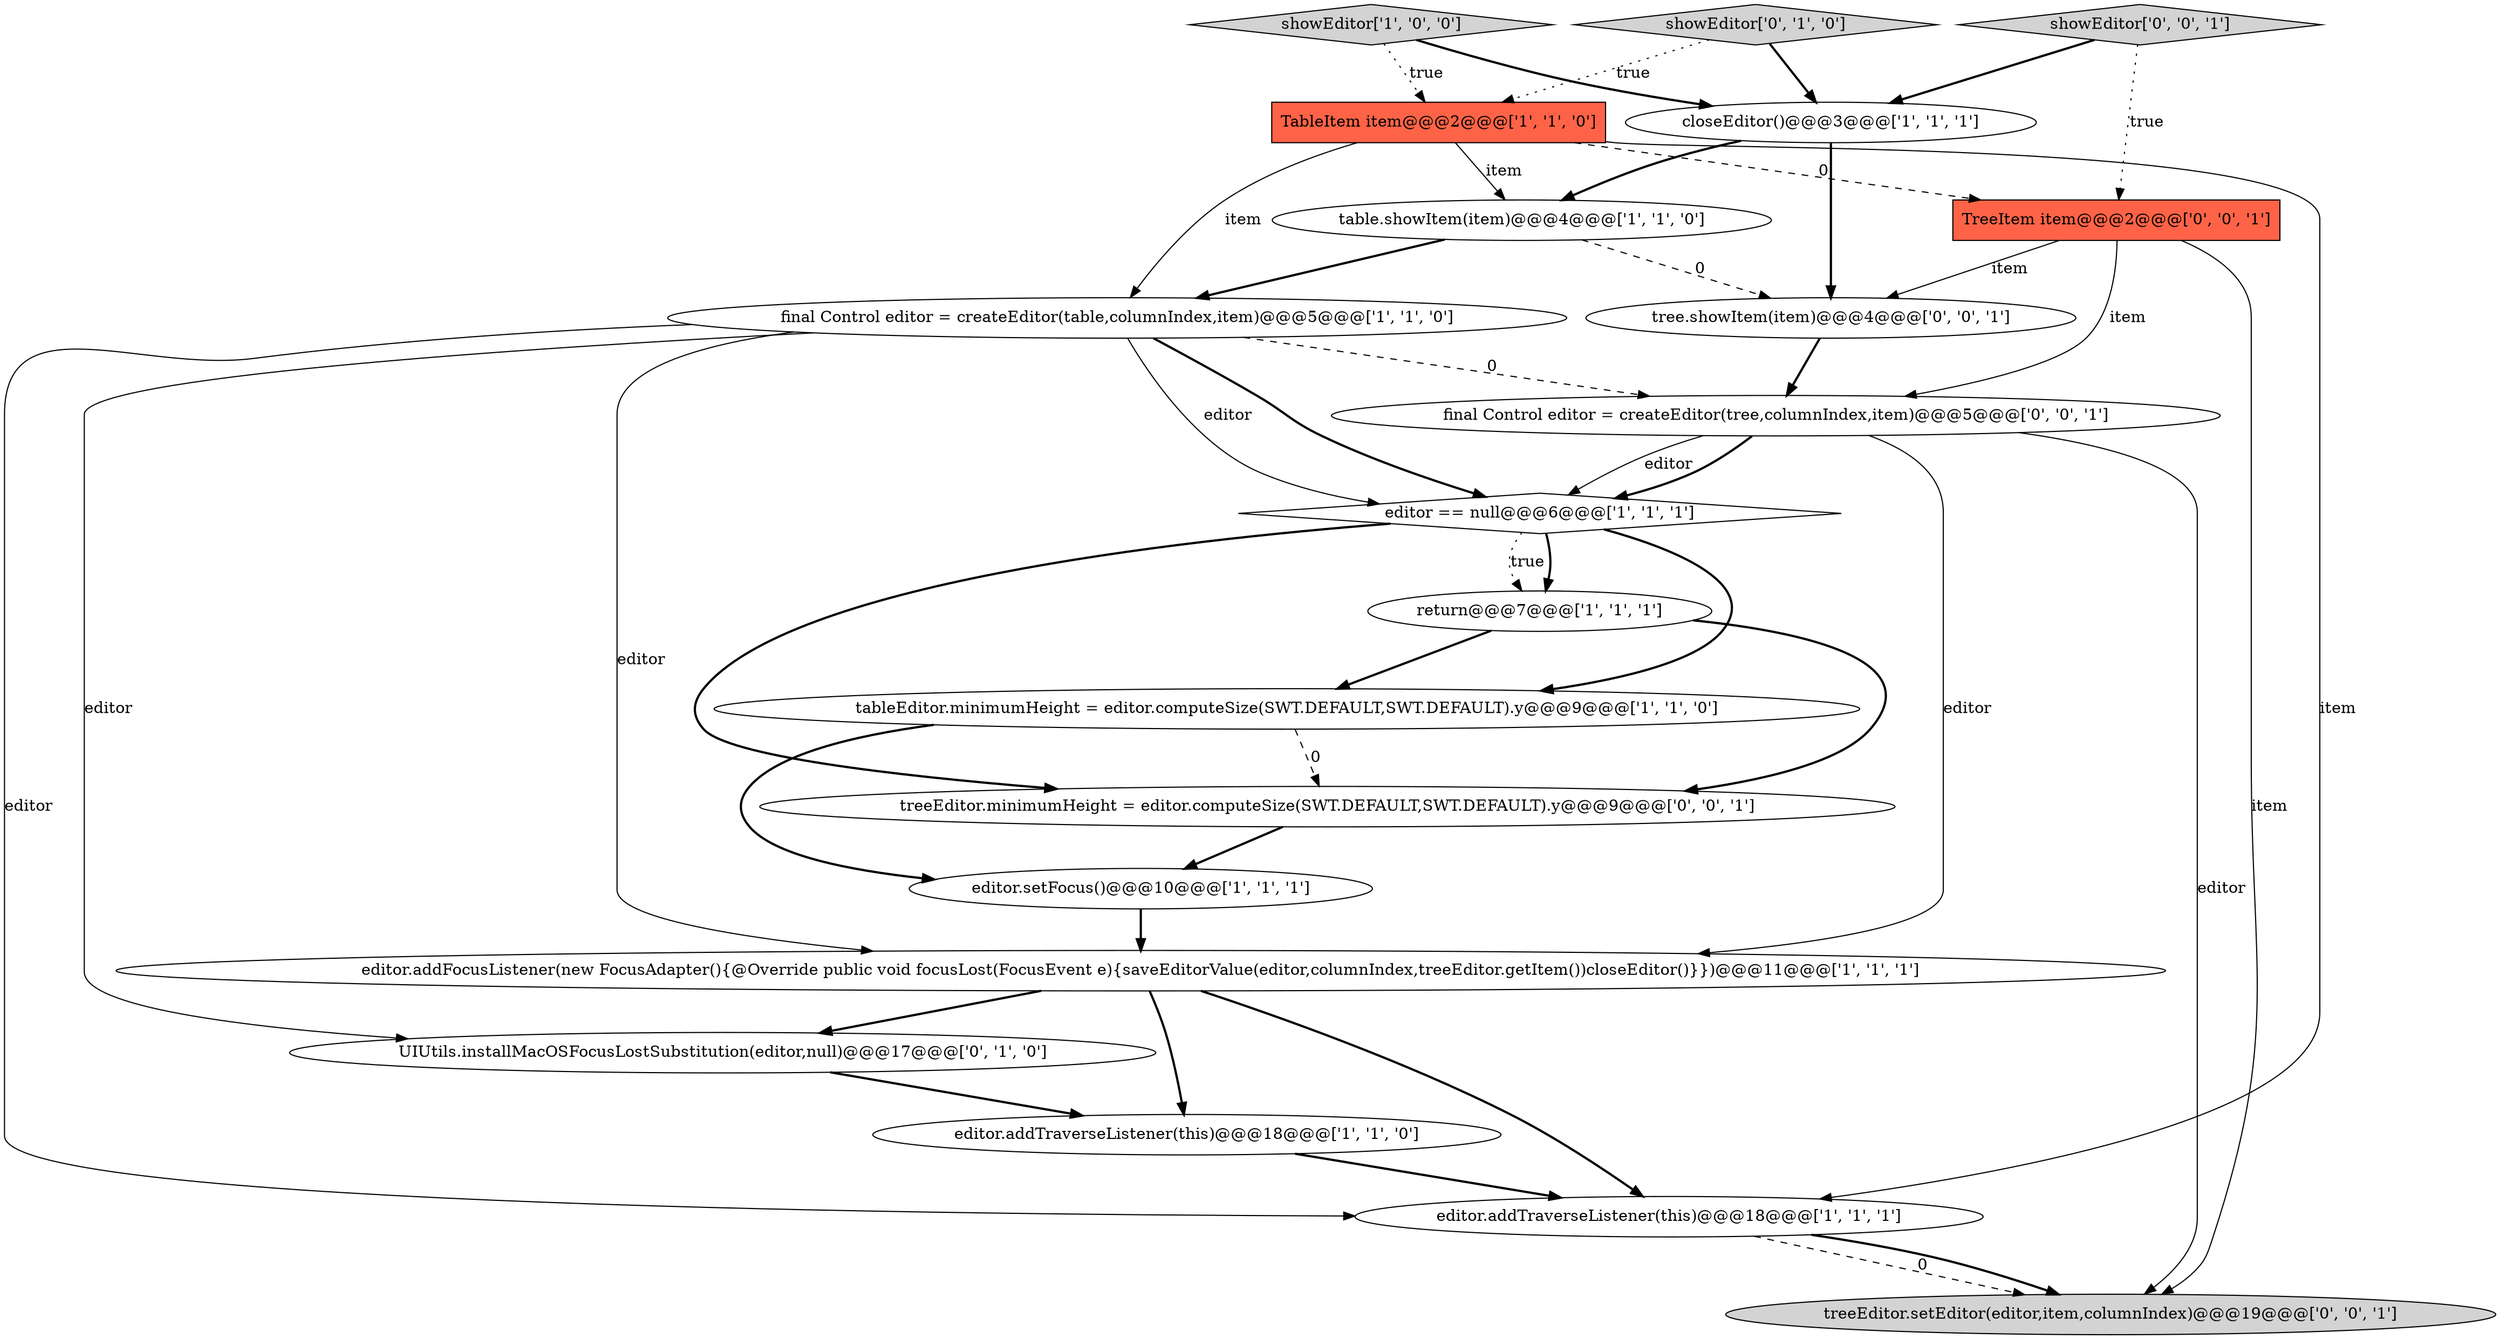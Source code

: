 digraph {
6 [style = filled, label = "final Control editor = createEditor(table,columnIndex,item)@@@5@@@['1', '1', '0']", fillcolor = white, shape = ellipse image = "AAA0AAABBB1BBB"];
19 [style = filled, label = "tree.showItem(item)@@@4@@@['0', '0', '1']", fillcolor = white, shape = ellipse image = "AAA0AAABBB3BBB"];
1 [style = filled, label = "editor.addTraverseListener(this)@@@18@@@['1', '1', '1']", fillcolor = white, shape = ellipse image = "AAA0AAABBB1BBB"];
9 [style = filled, label = "closeEditor()@@@3@@@['1', '1', '1']", fillcolor = white, shape = ellipse image = "AAA0AAABBB1BBB"];
10 [style = filled, label = "editor == null@@@6@@@['1', '1', '1']", fillcolor = white, shape = diamond image = "AAA0AAABBB1BBB"];
14 [style = filled, label = "TreeItem item@@@2@@@['0', '0', '1']", fillcolor = tomato, shape = box image = "AAA0AAABBB3BBB"];
3 [style = filled, label = "TableItem item@@@2@@@['1', '1', '0']", fillcolor = tomato, shape = box image = "AAA0AAABBB1BBB"];
5 [style = filled, label = "editor.addTraverseListener(this)@@@18@@@['1', '1', '0']", fillcolor = white, shape = ellipse image = "AAA0AAABBB1BBB"];
13 [style = filled, label = "showEditor['0', '1', '0']", fillcolor = lightgray, shape = diamond image = "AAA0AAABBB2BBB"];
8 [style = filled, label = "editor.setFocus()@@@10@@@['1', '1', '1']", fillcolor = white, shape = ellipse image = "AAA0AAABBB1BBB"];
7 [style = filled, label = "editor.addFocusListener(new FocusAdapter(){@Override public void focusLost(FocusEvent e){saveEditorValue(editor,columnIndex,treeEditor.getItem())closeEditor()}})@@@11@@@['1', '1', '1']", fillcolor = white, shape = ellipse image = "AAA0AAABBB1BBB"];
11 [style = filled, label = "return@@@7@@@['1', '1', '1']", fillcolor = white, shape = ellipse image = "AAA0AAABBB1BBB"];
2 [style = filled, label = "tableEditor.minimumHeight = editor.computeSize(SWT.DEFAULT,SWT.DEFAULT).y@@@9@@@['1', '1', '0']", fillcolor = white, shape = ellipse image = "AAA0AAABBB1BBB"];
15 [style = filled, label = "treeEditor.minimumHeight = editor.computeSize(SWT.DEFAULT,SWT.DEFAULT).y@@@9@@@['0', '0', '1']", fillcolor = white, shape = ellipse image = "AAA0AAABBB3BBB"];
17 [style = filled, label = "showEditor['0', '0', '1']", fillcolor = lightgray, shape = diamond image = "AAA0AAABBB3BBB"];
12 [style = filled, label = "UIUtils.installMacOSFocusLostSubstitution(editor,null)@@@17@@@['0', '1', '0']", fillcolor = white, shape = ellipse image = "AAA1AAABBB2BBB"];
4 [style = filled, label = "table.showItem(item)@@@4@@@['1', '1', '0']", fillcolor = white, shape = ellipse image = "AAA0AAABBB1BBB"];
16 [style = filled, label = "treeEditor.setEditor(editor,item,columnIndex)@@@19@@@['0', '0', '1']", fillcolor = lightgray, shape = ellipse image = "AAA0AAABBB3BBB"];
18 [style = filled, label = "final Control editor = createEditor(tree,columnIndex,item)@@@5@@@['0', '0', '1']", fillcolor = white, shape = ellipse image = "AAA0AAABBB3BBB"];
0 [style = filled, label = "showEditor['1', '0', '0']", fillcolor = lightgray, shape = diamond image = "AAA0AAABBB1BBB"];
6->10 [style = solid, label="editor"];
18->7 [style = solid, label="editor"];
9->19 [style = bold, label=""];
4->6 [style = bold, label=""];
17->14 [style = dotted, label="true"];
10->2 [style = bold, label=""];
6->18 [style = dashed, label="0"];
9->4 [style = bold, label=""];
6->7 [style = solid, label="editor"];
18->10 [style = solid, label="editor"];
3->6 [style = solid, label="item"];
5->1 [style = bold, label=""];
0->9 [style = bold, label=""];
0->3 [style = dotted, label="true"];
3->14 [style = dashed, label="0"];
10->11 [style = bold, label=""];
11->15 [style = bold, label=""];
2->15 [style = dashed, label="0"];
3->1 [style = solid, label="item"];
11->2 [style = bold, label=""];
2->8 [style = bold, label=""];
6->10 [style = bold, label=""];
14->16 [style = solid, label="item"];
12->5 [style = bold, label=""];
7->12 [style = bold, label=""];
6->1 [style = solid, label="editor"];
18->10 [style = bold, label=""];
17->9 [style = bold, label=""];
14->19 [style = solid, label="item"];
13->3 [style = dotted, label="true"];
1->16 [style = dashed, label="0"];
7->5 [style = bold, label=""];
8->7 [style = bold, label=""];
6->12 [style = solid, label="editor"];
10->15 [style = bold, label=""];
13->9 [style = bold, label=""];
7->1 [style = bold, label=""];
4->19 [style = dashed, label="0"];
1->16 [style = bold, label=""];
18->16 [style = solid, label="editor"];
10->11 [style = dotted, label="true"];
15->8 [style = bold, label=""];
3->4 [style = solid, label="item"];
19->18 [style = bold, label=""];
14->18 [style = solid, label="item"];
}
